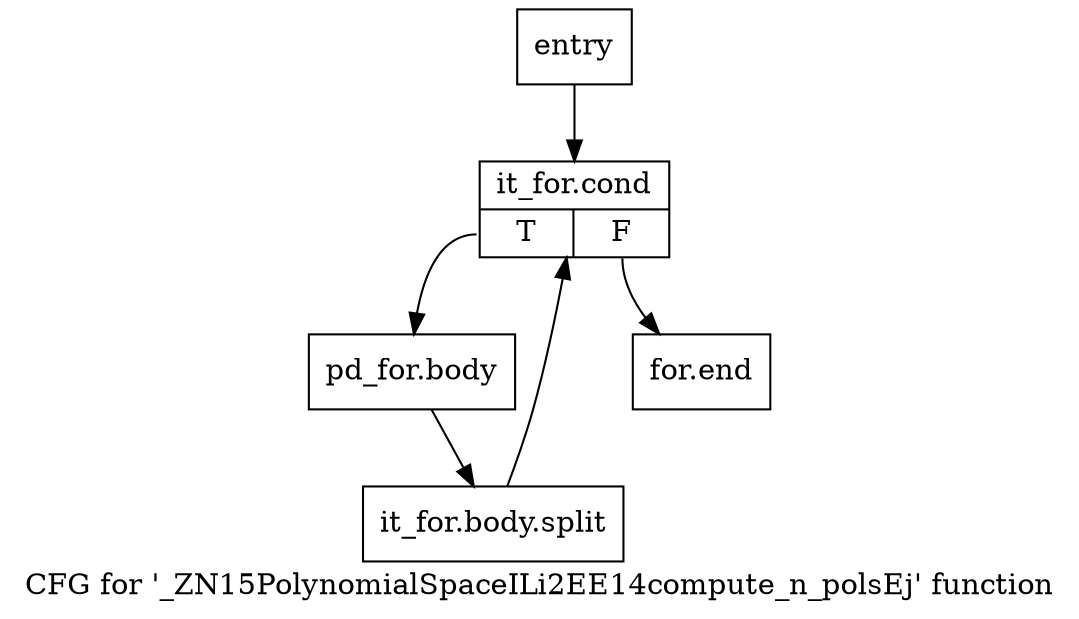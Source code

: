 digraph "CFG for '_ZN15PolynomialSpaceILi2EE14compute_n_polsEj' function" {
	label="CFG for '_ZN15PolynomialSpaceILi2EE14compute_n_polsEj' function";

	Node0x6dcdf00 [shape=record,label="{entry}"];
	Node0x6dcdf00 -> Node0x6dcdf50;
	Node0x6dcdf50 [shape=record,label="{it_for.cond|{<s0>T|<s1>F}}"];
	Node0x6dcdf50:s0 -> Node0x6dce2c0;
	Node0x6dcdf50:s1 -> Node0x6dce310;
	Node0x6dce2c0 [shape=record,label="{pd_for.body}"];
	Node0x6dce2c0 -> Node0xafb38e0;
	Node0xafb38e0 [shape=record,label="{it_for.body.split}"];
	Node0xafb38e0 -> Node0x6dcdf50;
	Node0x6dce310 [shape=record,label="{for.end}"];
}

